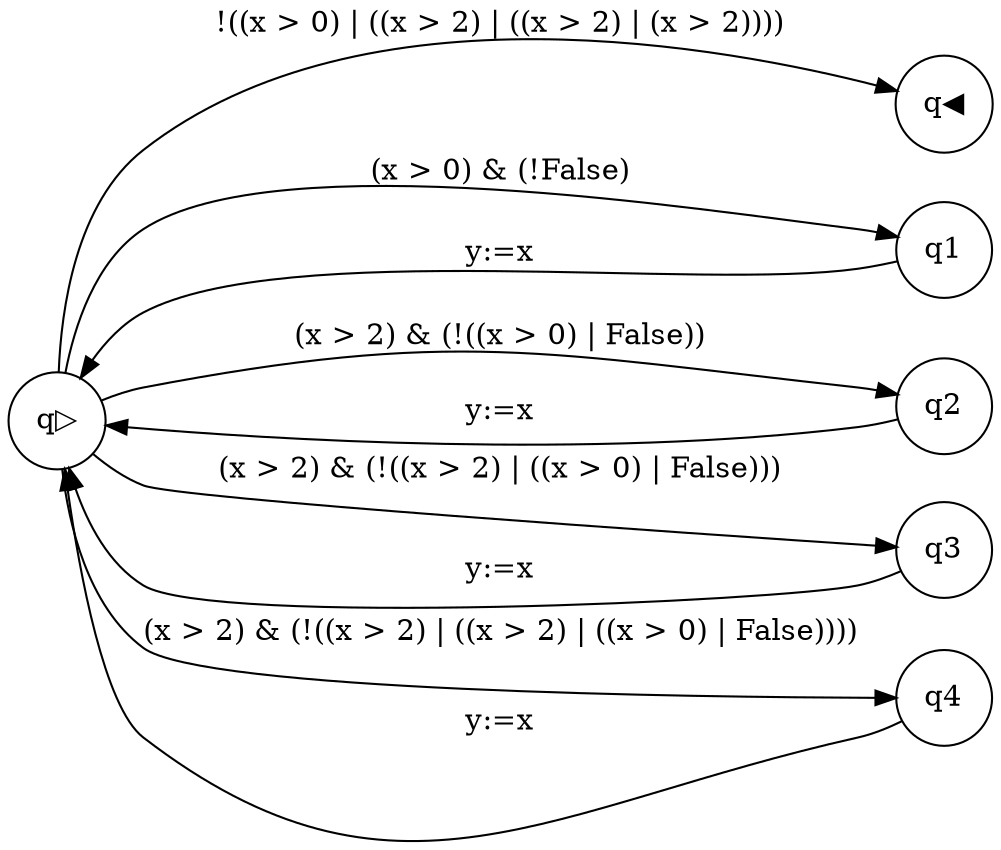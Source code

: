 digraph G {
rankdir=LR;
node [shape = circle]
q▷ -> q◀ [label="!((x > 0) | ((x > 2) | ((x > 2) | (x > 2))))"] 
q▷ -> q1 [label="(x > 0) & (!False)"] 
q1 -> q▷ [label="y:=x"] 
q▷ -> q2 [label="(x > 2) & (!((x > 0) | False))"] 
q2 -> q▷ [label="y:=x"] 
q▷ -> q3 [label="(x > 2) & (!((x > 2) | ((x > 0) | False)))"] 
q3 -> q▷ [label="y:=x"] 
q▷ -> q4 [label="(x > 2) & (!((x > 2) | ((x > 2) | ((x > 0) | False))))"] 
q4 -> q▷ [label="y:=x"] 
}